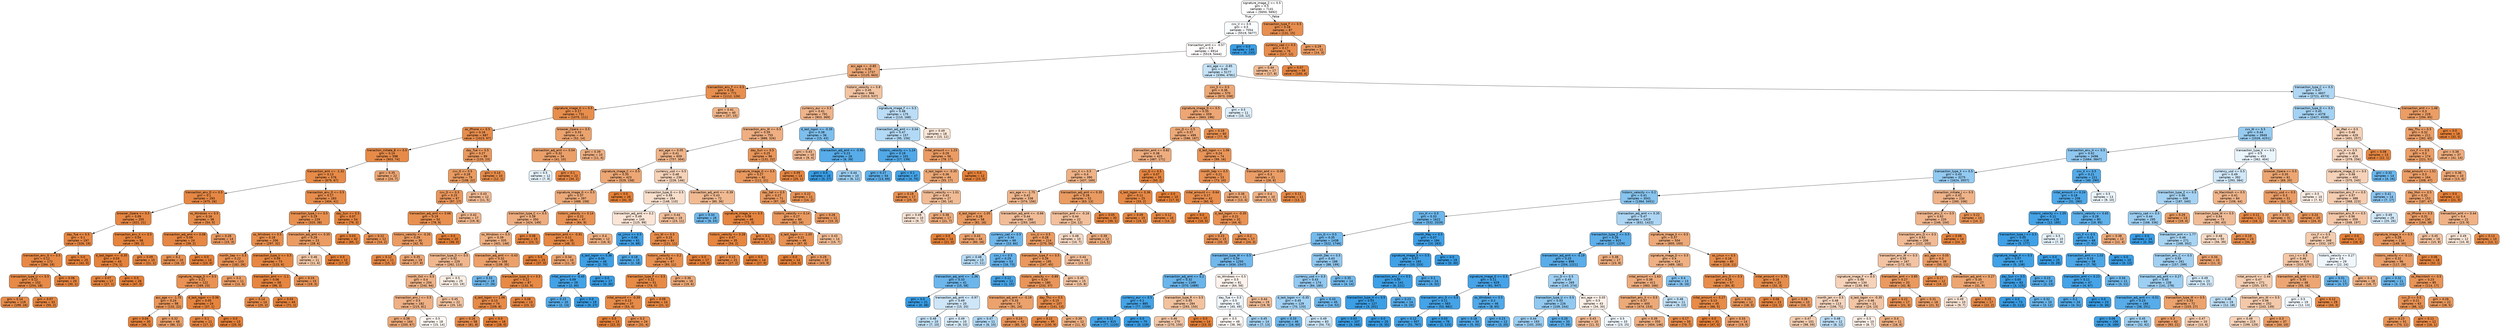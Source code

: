 digraph Tree {
node [shape=box, style="filled, rounded", color="black", fontname="helvetica"] ;
edge [fontname="helvetica"] ;
0 [label="signature_image_Z <= 0.5\ngini = 0.5\nsamples = 7141\nvalue = [5650, 5692]", fillcolor="#fefeff"] ;
1 [label="cvv_V <= 0.5\ngini = 0.5\nsamples = 7054\nvalue = [5519, 5677]", fillcolor="#f9fcfe"] ;
0 -> 1 [labeldistance=2.5, labelangle=45, headlabel="True"] ;
2 [label="transaction_amt <= -0.57\ngini = 0.5\nsamples = 6914\nvalue = [5519, 5444]", fillcolor="#fffdfc"] ;
1 -> 2 ;
3 [label="acc_age <= -0.85\ngini = 0.36\nsamples = 1737\nvalue = [2125, 663]", fillcolor="#eda877"] ;
2 -> 3 ;
4 [label="transaction_env_F <= 0.5\ngini = 0.18\nsamples = 771\nvalue = [1112, 126]", fillcolor="#e88f4f"] ;
3 -> 4 ;
5 [label="signature_image_H <= 0.5\ngini = 0.17\nsamples = 731\nvalue = [1075, 111]", fillcolor="#e88e4d"] ;
4 -> 5 ;
6 [label="os_iPhone <= 0.5\ngini = 0.16\nsamples = 687\nvalue = [1023, 97]", fillcolor="#e78d4c"] ;
5 -> 6 ;
7 [label="tranaction_initiate_B <= 0.5\ngini = 0.14\nsamples = 598\nvalue = [903, 74]", fillcolor="#e78b49"] ;
6 -> 7 ;
8 [label="transaction_amt <= -1.32\ngini = 0.13\nsamples = 576\nvalue = [879, 67]", fillcolor="#e78b48"] ;
7 -> 8 ;
9 [label="transaction_env_D <= 0.5\ngini = 0.1\nsamples = 293\nvalue = [475, 26]", fillcolor="#e68844"] ;
8 -> 9 ;
10 [label="browser_Opera <= 0.5\ngini = 0.09\nsamples = 255\nvalue = [421, 21]", fillcolor="#e68743"] ;
9 -> 10 ;
11 [label="day_Tue <= 0.5\ngini = 0.1\nsamples = 197\nvalue = [326, 19]", fillcolor="#e78845"] ;
10 -> 11 ;
12 [label="transaction_env_G <= 0.5\ngini = 0.12\nsamples = 172\nvalue = [284, 19]", fillcolor="#e78946"] ;
11 -> 12 ;
13 [label="transaction_type_U <= 0.5\ngini = 0.12\nsamples = 152\nvalue = [254, 18]", fillcolor="#e78a47"] ;
12 -> 13 ;
14 [label="gini = 0.14\nsamples = 119\nvalue = [199, 16]", fillcolor="#e78b49"] ;
13 -> 14 ;
15 [label="gini = 0.07\nsamples = 33\nvalue = [55, 2]", fillcolor="#e68640"] ;
13 -> 15 ;
16 [label="gini = 0.06\nsamples = 20\nvalue = [30, 1]", fillcolor="#e68540"] ;
12 -> 16 ;
17 [label="gini = 0.0\nsamples = 25\nvalue = [42, 0]", fillcolor="#e58139"] ;
11 -> 17 ;
18 [label="transaction_env_X <= 0.5\ngini = 0.04\nsamples = 58\nvalue = [95, 2]", fillcolor="#e6843d"] ;
10 -> 18 ;
19 [label="d_last_logon <= -0.35\ngini = 0.03\nsamples = 43\nvalue = [74, 1]", fillcolor="#e5833c"] ;
18 -> 19 ;
20 [label="gini = 0.07\nsamples = 17\nvalue = [27, 1]", fillcolor="#e68640"] ;
19 -> 20 ;
21 [label="gini = 0.0\nsamples = 26\nvalue = [47, 0]", fillcolor="#e58139"] ;
19 -> 21 ;
22 [label="gini = 0.09\nsamples = 15\nvalue = [21, 1]", fillcolor="#e68742"] ;
18 -> 22 ;
23 [label="os_Windows <= 0.5\ngini = 0.16\nsamples = 38\nvalue = [54, 5]", fillcolor="#e78d4b"] ;
9 -> 23 ;
24 [label="transaction_adj_amt <= 0.08\ngini = 0.09\nsamples = 24\nvalue = [39, 2]", fillcolor="#e68743"] ;
23 -> 24 ;
25 [label="gini = 0.2\nsamples = 10\nvalue = [16, 2]", fillcolor="#e89152"] ;
24 -> 25 ;
26 [label="gini = 0.0\nsamples = 14\nvalue = [23, 0]", fillcolor="#e58139"] ;
24 -> 26 ;
27 [label="gini = 0.28\nsamples = 14\nvalue = [15, 3]", fillcolor="#ea9a61"] ;
23 -> 27 ;
28 [label="transaction_env_D <= 0.5\ngini = 0.17\nsamples = 283\nvalue = [404, 41]", fillcolor="#e88e4d"] ;
8 -> 28 ;
29 [label="transaction_type_I <= 0.5\ngini = 0.19\nsamples = 229\nvalue = [325, 38]", fillcolor="#e89050"] ;
28 -> 29 ;
30 [label="os_Windows <= 0.5\ngini = 0.18\nsamples = 206\nvalue = [297, 32]", fillcolor="#e88f4e"] ;
29 -> 30 ;
31 [label="month_Sep <= 0.5\ngini = 0.22\nsamples = 133\nvalue = [182, 26]", fillcolor="#e99355"] ;
30 -> 31 ;
32 [label="signature_image_D <= 0.5\ngini = 0.21\nsamples = 122\nvalue = [169, 23]", fillcolor="#e99254"] ;
31 -> 32 ;
33 [label="acc_age <= -1.75\ngini = 0.24\nsamples = 98\nvalue = [132, 22]", fillcolor="#e9965a"] ;
32 -> 33 ;
34 [label="gini = 0.04\nsamples = 30\nvalue = [46, 1]", fillcolor="#e6843d"] ;
33 -> 34 ;
35 [label="gini = 0.32\nsamples = 68\nvalue = [86, 21]", fillcolor="#eba069"] ;
33 -> 35 ;
36 [label="d_last_logon <= 0.36\ngini = 0.05\nsamples = 24\nvalue = [37, 1]", fillcolor="#e6843e"] ;
32 -> 36 ;
37 [label="gini = 0.1\nsamples = 11\nvalue = [17, 1]", fillcolor="#e78845"] ;
36 -> 37 ;
38 [label="gini = 0.0\nsamples = 13\nvalue = [20, 0]", fillcolor="#e58139"] ;
36 -> 38 ;
39 [label="gini = 0.3\nsamples = 11\nvalue = [13, 3]", fillcolor="#eb9e67"] ;
31 -> 39 ;
40 [label="transaction_type_U <= 0.5\ngini = 0.09\nsamples = 73\nvalue = [115, 6]", fillcolor="#e68843"] ;
30 -> 40 ;
41 [label="transaction_amt <= -1.1\ngini = 0.06\nsamples = 58\nvalue = [96, 3]", fillcolor="#e6853f"] ;
40 -> 41 ;
42 [label="gini = 0.14\nsamples = 14\nvalue = [25, 2]", fillcolor="#e78b49"] ;
41 -> 42 ;
43 [label="gini = 0.03\nsamples = 44\nvalue = [71, 1]", fillcolor="#e5833c"] ;
41 -> 43 ;
44 [label="gini = 0.24\nsamples = 15\nvalue = [19, 3]", fillcolor="#e99558"] ;
40 -> 44 ;
45 [label="transaction_adj_amt <= 0.35\ngini = 0.29\nsamples = 23\nvalue = [28, 6]", fillcolor="#eb9c63"] ;
29 -> 45 ;
46 [label="gini = 0.46\nsamples = 11\nvalue = [11, 6]", fillcolor="#f3c6a5"] ;
45 -> 46 ;
47 [label="gini = 0.0\nsamples = 12\nvalue = [17, 0]", fillcolor="#e58139"] ;
45 -> 47 ;
48 [label="day_Sun <= 0.5\ngini = 0.07\nsamples = 54\nvalue = [79, 3]", fillcolor="#e68641"] ;
28 -> 48 ;
49 [label="gini = 0.03\nsamples = 42\nvalue = [65, 1]", fillcolor="#e5833c"] ;
48 -> 49 ;
50 [label="gini = 0.22\nsamples = 12\nvalue = [14, 2]", fillcolor="#e99355"] ;
48 -> 50 ;
51 [label="gini = 0.35\nsamples = 22\nvalue = [24, 7]", fillcolor="#eda673"] ;
7 -> 51 ;
52 [label="day_Tue <= 0.5\ngini = 0.27\nsamples = 89\nvalue = [120, 23]", fillcolor="#ea995f"] ;
6 -> 52 ;
53 [label="cvv_G <= 0.5\ngini = 0.28\nsamples = 79\nvalue = [108, 22]", fillcolor="#ea9b61"] ;
52 -> 53 ;
54 [label="cvv_D <= 0.5\ngini = 0.25\nsamples = 67\nvalue = [97, 17]", fillcolor="#ea975c"] ;
53 -> 54 ;
55 [label="transaction_adj_amt <= 0.66\ngini = 0.19\nsamples = 50\nvalue = [78, 9]", fillcolor="#e89050"] ;
54 -> 55 ;
56 [label="historic_velocity <= -0.35\ngini = 0.29\nsamples = 30\nvalue = [42, 9]", fillcolor="#eb9c63"] ;
55 -> 56 ;
57 [label="gini = 0.12\nsamples = 11\nvalue = [15, 1]", fillcolor="#e78946"] ;
56 -> 57 ;
58 [label="gini = 0.35\nsamples = 19\nvalue = [27, 8]", fillcolor="#eda674"] ;
56 -> 58 ;
59 [label="gini = 0.0\nsamples = 20\nvalue = [36, 0]", fillcolor="#e58139"] ;
55 -> 59 ;
60 [label="gini = 0.42\nsamples = 17\nvalue = [19, 8]", fillcolor="#f0b68c"] ;
54 -> 60 ;
61 [label="gini = 0.43\nsamples = 12\nvalue = [11, 5]", fillcolor="#f1ba93"] ;
53 -> 61 ;
62 [label="gini = 0.14\nsamples = 10\nvalue = [12, 1]", fillcolor="#e78c49"] ;
52 -> 62 ;
63 [label="browser_Opera <= 0.5\ngini = 0.33\nsamples = 44\nvalue = [52, 14]", fillcolor="#eca36e"] ;
5 -> 63 ;
64 [label="transaction_adj_amt <= 0.04\ngini = 0.32\nsamples = 34\nvalue = [41, 10]", fillcolor="#eba069"] ;
63 -> 64 ;
65 [label="gini = 0.5\nsamples = 12\nvalue = [7, 8]", fillcolor="#e6f3fc"] ;
64 -> 65 ;
66 [label="gini = 0.1\nsamples = 22\nvalue = [34, 2]", fillcolor="#e78845"] ;
64 -> 66 ;
67 [label="gini = 0.39\nsamples = 10\nvalue = [11, 4]", fillcolor="#eeaf81"] ;
63 -> 67 ;
68 [label="gini = 0.41\nsamples = 40\nvalue = [37, 15]", fillcolor="#f0b489"] ;
4 -> 68 ;
69 [label="historic_velocity <= 0.8\ngini = 0.45\nsamples = 966\nvalue = [1013, 537]", fillcolor="#f3c4a2"] ;
3 -> 69 ;
70 [label="currency_eur <= 0.5\ngini = 0.41\nsamples = 791\nvalue = [903, 369]", fillcolor="#f0b48a"] ;
69 -> 70 ;
71 [label="transaction_env_W <= 0.5\ngini = 0.39\nsamples = 755\nvalue = [888, 326]", fillcolor="#efaf82"] ;
70 -> 71 ;
72 [label="acc_age <= 0.05\ngini = 0.41\nsamples = 659\nvalue = [757, 304]", fillcolor="#efb489"] ;
71 -> 72 ;
73 [label="signature_image_C <= 0.5\ngini = 0.35\nsamples = 423\nvalue = [529, 158]", fillcolor="#eda774"] ;
72 -> 73 ;
74 [label="signature_image_G <= 0.5\ngini = 0.37\nsamples = 397\nvalue = [488, 158]", fillcolor="#edaa79"] ;
73 -> 74 ;
75 [label="transaction_type_C <= 0.5\ngini = 0.38\nsamples = 350\nvalue = [424, 149]", fillcolor="#eead7f"] ;
74 -> 75 ;
76 [label="os_Windows <= 0.5\ngini = 0.39\nsamples = 335\nvalue = [401, 148]", fillcolor="#efb082"] ;
75 -> 76 ;
77 [label="transaction_type_D <= 0.5\ngini = 0.42\nsamples = 229\nvalue = [262, 113]", fillcolor="#f0b78e"] ;
76 -> 77 ;
78 [label="month_Oct <= 0.5\ngini = 0.4\nsamples = 204\nvalue = [240, 94]", fillcolor="#efb287"] ;
77 -> 78 ;
79 [label="transaction_env_I <= 0.5\ngini = 0.4\nsamples = 182\nvalue = [215, 81]", fillcolor="#efb084"] ;
78 -> 79 ;
80 [label="gini = 0.38\nsamples = 164\nvalue = [200, 67]", fillcolor="#eeab7b"] ;
79 -> 80 ;
81 [label="gini = 0.5\nsamples = 18\nvalue = [15, 14]", fillcolor="#fdf7f2"] ;
79 -> 81 ;
82 [label="gini = 0.45\nsamples = 22\nvalue = [25, 13]", fillcolor="#f3c3a0"] ;
78 -> 82 ;
83 [label="gini = 0.5\nsamples = 25\nvalue = [22, 19]", fillcolor="#fbeee4"] ;
77 -> 83 ;
84 [label="transaction_adj_amt <= -0.43\ngini = 0.32\nsamples = 106\nvalue = [139, 35]", fillcolor="#eca16b"] ;
76 -> 84 ;
85 [label="gini = 0.33\nsamples = 19\nvalue = [7, 26]", fillcolor="#6eb7ec"] ;
84 -> 85 ;
86 [label="transaction_type_G <= 0.5\ngini = 0.12\nsamples = 87\nvalue = [132, 9]", fillcolor="#e78a46"] ;
84 -> 86 ;
87 [label="d_last_logon <= 1.06\ngini = 0.13\nsamples = 74\nvalue = [109, 8]", fillcolor="#e78a48"] ;
86 -> 87 ;
88 [label="gini = 0.16\nsamples = 58\nvalue = [81, 8]", fillcolor="#e88d4d"] ;
87 -> 88 ;
89 [label="gini = 0.0\nsamples = 16\nvalue = [28, 0]", fillcolor="#e58139"] ;
87 -> 89 ;
90 [label="gini = 0.08\nsamples = 13\nvalue = [23, 1]", fillcolor="#e68642"] ;
86 -> 90 ;
91 [label="gini = 0.08\nsamples = 15\nvalue = [23, 1]", fillcolor="#e68642"] ;
75 -> 91 ;
92 [label="historic_velocity <= 0.14\ngini = 0.22\nsamples = 47\nvalue = [64, 9]", fillcolor="#e99355"] ;
74 -> 92 ;
93 [label="transaction_amt <= -0.91\ngini = 0.11\nsamples = 35\nvalue = [48, 3]", fillcolor="#e78945"] ;
92 -> 93 ;
94 [label="gini = 0.0\nsamples = 25\nvalue = [37, 0]", fillcolor="#e58139"] ;
93 -> 94 ;
95 [label="gini = 0.34\nsamples = 10\nvalue = [11, 3]", fillcolor="#eca36f"] ;
93 -> 95 ;
96 [label="gini = 0.4\nsamples = 12\nvalue = [16, 6]", fillcolor="#efb083"] ;
92 -> 96 ;
97 [label="gini = 0.0\nsamples = 26\nvalue = [41, 0]", fillcolor="#e58139"] ;
73 -> 97 ;
98 [label="currency_usd <= 0.5\ngini = 0.48\nsamples = 236\nvalue = [228, 146]", fillcolor="#f6d2b8"] ;
72 -> 98 ;
99 [label="transaction_type_G <= 0.5\ngini = 0.49\nsamples = 164\nvalue = [148, 110]", fillcolor="#f8dfcc"] ;
98 -> 99 ;
100 [label="transaction_adj_amt <= 0.2\ngini = 0.49\nsamples = 145\nvalue = [125, 99]", fillcolor="#fae5d6"] ;
99 -> 100 ;
101 [label="os_Linux <= 0.5\ngini = 0.08\nsamples = 61\nvalue = [4, 88]", fillcolor="#42a1e6"] ;
100 -> 101 ;
102 [label="d_last_logon <= 0.36\ngini = 0.05\nsamples = 46\nvalue = [2, 70]", fillcolor="#3fa0e6"] ;
101 -> 102 ;
103 [label="inital_amount <= -0.45\ngini = 0.09\nsamples = 29\nvalue = [2, 40]", fillcolor="#43a2e6"] ;
102 -> 103 ;
104 [label="gini = 0.23\nsamples = 10\nvalue = [2, 13]", fillcolor="#57ace9"] ;
103 -> 104 ;
105 [label="gini = 0.0\nsamples = 19\nvalue = [0, 27]", fillcolor="#399de5"] ;
103 -> 105 ;
106 [label="gini = 0.0\nsamples = 17\nvalue = [0, 30]", fillcolor="#399de5"] ;
102 -> 106 ;
107 [label="gini = 0.18\nsamples = 15\nvalue = [2, 18]", fillcolor="#4fa8e8"] ;
101 -> 107 ;
108 [label="cvv_W <= 0.5\ngini = 0.15\nsamples = 84\nvalue = [121, 11]", fillcolor="#e78c4b"] ;
100 -> 108 ;
109 [label="historic_velocity <= 0.2\ngini = 0.19\nsamples = 67\nvalue = [93, 11]", fillcolor="#e89050"] ;
108 -> 109 ;
110 [label="transaction_type_F <= 0.5\ngini = 0.12\nsamples = 51\nvalue = [74, 5]", fillcolor="#e78a46"] ;
109 -> 110 ;
111 [label="inital_amount <= -0.39\ngini = 0.13\nsamples = 37\nvalue = [53, 4]", fillcolor="#e78b48"] ;
110 -> 111 ;
112 [label="gini = 0.0\nsamples = 13\nvalue = [22, 0]", fillcolor="#e58139"] ;
111 -> 112 ;
113 [label="gini = 0.2\nsamples = 24\nvalue = [31, 4]", fillcolor="#e89153"] ;
111 -> 113 ;
114 [label="gini = 0.09\nsamples = 14\nvalue = [21, 1]", fillcolor="#e68742"] ;
110 -> 114 ;
115 [label="gini = 0.36\nsamples = 16\nvalue = [19, 6]", fillcolor="#eda978"] ;
109 -> 115 ;
116 [label="gini = 0.0\nsamples = 17\nvalue = [28, 0]", fillcolor="#e58139"] ;
108 -> 116 ;
117 [label="gini = 0.44\nsamples = 19\nvalue = [23, 11]", fillcolor="#f1bd98"] ;
99 -> 117 ;
118 [label="transaction_adj_amt <= -0.39\ngini = 0.43\nsamples = 72\nvalue = [80, 36]", fillcolor="#f1ba92"] ;
98 -> 118 ;
119 [label="gini = 0.34\nsamples = 26\nvalue = [9, 33]", fillcolor="#6fb8ec"] ;
118 -> 119 ;
120 [label="signature_image_U <= 0.5\ngini = 0.08\nsamples = 46\nvalue = [71, 3]", fillcolor="#e68641"] ;
118 -> 120 ;
121 [label="historic_velocity <= 0.28\ngini = 0.07\nsamples = 35\nvalue = [54, 2]", fillcolor="#e68640"] ;
120 -> 121 ;
122 [label="gini = 0.13\nsamples = 21\nvalue = [27, 2]", fillcolor="#e78a48"] ;
121 -> 122 ;
123 [label="gini = 0.0\nsamples = 14\nvalue = [27, 0]", fillcolor="#e58139"] ;
121 -> 123 ;
124 [label="gini = 0.1\nsamples = 11\nvalue = [17, 1]", fillcolor="#e78845"] ;
120 -> 124 ;
125 [label="day_Sun <= 0.5\ngini = 0.25\nsamples = 96\nvalue = [131, 22]", fillcolor="#e9965a"] ;
71 -> 125 ;
126 [label="signature_image_G <= 0.5\ngini = 0.27\nsamples = 82\nvalue = [111, 21]", fillcolor="#ea995e"] ;
125 -> 126 ;
127 [label="day_Sat <= 0.5\ngini = 0.27\nsamples = 71\nvalue = [97, 19]", fillcolor="#ea9a60"] ;
126 -> 127 ;
128 [label="historic_velocity <= 0.14\ngini = 0.27\nsamples = 60\nvalue = [82, 16]", fillcolor="#ea9a60"] ;
127 -> 128 ;
129 [label="d_last_logon <= -1.05\ngini = 0.21\nsamples = 46\nvalue = [67, 9]", fillcolor="#e89254"] ;
128 -> 129 ;
130 [label="gini = 0.0\nsamples = 14\nvalue = [24, 0]", fillcolor="#e58139"] ;
129 -> 130 ;
131 [label="gini = 0.29\nsamples = 32\nvalue = [43, 9]", fillcolor="#ea9b62"] ;
129 -> 131 ;
132 [label="gini = 0.43\nsamples = 14\nvalue = [15, 7]", fillcolor="#f1bc95"] ;
128 -> 132 ;
133 [label="gini = 0.28\nsamples = 11\nvalue = [15, 3]", fillcolor="#ea9a61"] ;
127 -> 133 ;
134 [label="gini = 0.22\nsamples = 11\nvalue = [14, 2]", fillcolor="#e99355"] ;
126 -> 134 ;
135 [label="gini = 0.09\nsamples = 14\nvalue = [20, 1]", fillcolor="#e68743"] ;
125 -> 135 ;
136 [label="d_last_logon <= -0.35\ngini = 0.38\nsamples = 36\nvalue = [15, 43]", fillcolor="#7ebfee"] ;
70 -> 136 ;
137 [label="gini = 0.43\nsamples = 10\nvalue = [9, 4]", fillcolor="#f1b991"] ;
136 -> 137 ;
138 [label="transaction_adj_amt <= -0.93\ngini = 0.23\nsamples = 26\nvalue = [6, 39]", fillcolor="#57ace9"] ;
136 -> 138 ;
139 [label="gini = 0.0\nsamples = 16\nvalue = [0, 27]", fillcolor="#399de5"] ;
138 -> 139 ;
140 [label="gini = 0.44\nsamples = 10\nvalue = [6, 12]", fillcolor="#9ccef2"] ;
138 -> 140 ;
141 [label="signature_image_F <= 0.5\ngini = 0.48\nsamples = 175\nvalue = [110, 168]", fillcolor="#bbddf6"] ;
69 -> 141 ;
142 [label="transaction_adj_amt <= 0.04\ngini = 0.47\nsamples = 157\nvalue = [95, 156]", fillcolor="#b2d9f5"] ;
141 -> 142 ;
143 [label="historic_velocity <= 1.24\ngini = 0.19\nsamples = 101\nvalue = [17, 139]", fillcolor="#51a9e8"] ;
142 -> 143 ;
144 [label="gini = 0.27\nsamples = 54\nvalue = [13, 69]", fillcolor="#5eafea"] ;
143 -> 144 ;
145 [label="gini = 0.1\nsamples = 47\nvalue = [4, 70]", fillcolor="#44a3e6"] ;
143 -> 145 ;
146 [label="inital_amount <= 1.23\ngini = 0.29\nsamples = 56\nvalue = [78, 17]", fillcolor="#eb9c64"] ;
142 -> 146 ;
147 [label="d_last_logon <= -0.35\ngini = 0.36\nsamples = 44\nvalue = [55, 17]", fillcolor="#eda876"] ;
146 -> 147 ;
148 [label="gini = 0.19\nsamples = 17\nvalue = [25, 3]", fillcolor="#e89051"] ;
147 -> 148 ;
149 [label="historic_velocity <= 1.01\ngini = 0.43\nsamples = 27\nvalue = [30, 14]", fillcolor="#f1bc95"] ;
147 -> 149 ;
150 [label="gini = 0.49\nsamples = 10\nvalue = [9, 7]", fillcolor="#f9e3d3"] ;
149 -> 150 ;
151 [label="gini = 0.38\nsamples = 17\nvalue = [21, 7]", fillcolor="#eeab7b"] ;
149 -> 151 ;
152 [label="gini = 0.0\nsamples = 12\nvalue = [23, 0]", fillcolor="#e58139"] ;
146 -> 152 ;
153 [label="gini = 0.49\nsamples = 18\nvalue = [15, 12]", fillcolor="#fae6d7"] ;
141 -> 153 ;
154 [label="acc_age <= -0.85\ngini = 0.49\nsamples = 5177\nvalue = [3394, 4781]", fillcolor="#c6e3f7"] ;
2 -> 154 ;
155 [label="cvv_S <= 0.5\ngini = 0.36\nsamples = 570\nvalue = [673, 208]", fillcolor="#eda876"] ;
154 -> 155 ;
156 [label="signature_image_D <= 0.5\ngini = 0.35\nsamples = 559\nvalue = [663, 196]", fillcolor="#eda674"] ;
155 -> 156 ;
157 [label="cvv_D <= 0.5\ngini = 0.37\nsamples = 499\nvalue = [586, 187]", fillcolor="#eda978"] ;
156 -> 157 ;
158 [label="transaction_amt <= 0.82\ngini = 0.38\nsamples = 425\nvalue = [487, 171]", fillcolor="#eead7f"] ;
157 -> 158 ;
159 [label="cvv_X <= 0.5\ngini = 0.4\nsamples = 390\nvalue = [437, 169]", fillcolor="#efb286"] ;
158 -> 159 ;
160 [label="acc_age <= -1.75\ngini = 0.42\nsamples = 338\nvalue = [374, 156]", fillcolor="#f0b68c"] ;
159 -> 160 ;
161 [label="d_last_logon <= -1.05\ngini = 0.28\nsamples = 58\nvalue = [81, 16]", fillcolor="#ea9a60"] ;
160 -> 161 ;
162 [label="gini = 0.0\nsamples = 14\nvalue = [21, 0]", fillcolor="#e58139"] ;
161 -> 162 ;
163 [label="gini = 0.33\nsamples = 44\nvalue = [60, 16]", fillcolor="#eca36e"] ;
161 -> 163 ;
164 [label="transaction_adj_amt <= -0.66\ngini = 0.44\nsamples = 280\nvalue = [293, 140]", fillcolor="#f1bd98"] ;
160 -> 164 ;
165 [label="currency_cad <= 0.5\ngini = 0.34\nsamples = 66\nvalue = [23, 84]", fillcolor="#6fb8ec"] ;
164 -> 165 ;
166 [label="gini = 0.48\nsamples = 13\nvalue = [7, 11]", fillcolor="#b7dbf6"] ;
165 -> 166 ;
167 [label="cvv_I <= 0.5\ngini = 0.29\nsamples = 53\nvalue = [16, 73]", fillcolor="#64b2eb"] ;
165 -> 167 ;
168 [label="transaction_adj_amt <= -1.36\ngini = 0.33\nsamples = 41\nvalue = [15, 58]", fillcolor="#6cb6ec"] ;
167 -> 168 ;
169 [label="gini = 0.0\nsamples = 21\nvalue = [0, 38]", fillcolor="#399de5"] ;
168 -> 169 ;
170 [label="transaction_adj_amt <= -0.97\ngini = 0.49\nsamples = 20\nvalue = [15, 20]", fillcolor="#cee6f8"] ;
168 -> 170 ;
171 [label="gini = 0.48\nsamples = 10\nvalue = [7, 10]", fillcolor="#c4e2f7"] ;
170 -> 171 ;
172 [label="gini = 0.49\nsamples = 10\nvalue = [8, 10]", fillcolor="#d7ebfa"] ;
170 -> 172 ;
173 [label="gini = 0.12\nsamples = 12\nvalue = [1, 15]", fillcolor="#46a4e7"] ;
167 -> 173 ;
174 [label="cvv_U <= 0.5\ngini = 0.28\nsamples = 214\nvalue = [270, 56]", fillcolor="#ea9b62"] ;
164 -> 174 ;
175 [label="transaction_type_F <= 0.5\ngini = 0.26\nsamples = 195\nvalue = [247, 45]", fillcolor="#ea985d"] ;
174 -> 175 ;
176 [label="historic_velocity <= -0.89\ngini = 0.24\nsamples = 180\nvalue = [232, 37]", fillcolor="#e99559"] ;
175 -> 176 ;
177 [label="transaction_adj_amt <= -0.19\ngini = 0.33\nsamples = 73\nvalue = [91, 24]", fillcolor="#eca26d"] ;
176 -> 177 ;
178 [label="gini = 0.47\nsamples = 11\nvalue = [6, 10]", fillcolor="#b0d8f5"] ;
177 -> 178 ;
179 [label="gini = 0.24\nsamples = 62\nvalue = [85, 14]", fillcolor="#e9965a"] ;
177 -> 179 ;
180 [label="day_Thu <= 0.5\ngini = 0.15\nsamples = 107\nvalue = [141, 13]", fillcolor="#e78d4b"] ;
176 -> 180 ;
181 [label="gini = 0.12\nsamples = 95\nvalue = [130, 9]", fillcolor="#e78a47"] ;
180 -> 181 ;
182 [label="gini = 0.39\nsamples = 12\nvalue = [11, 4]", fillcolor="#eeaf81"] ;
180 -> 182 ;
183 [label="gini = 0.45\nsamples = 15\nvalue = [15, 8]", fillcolor="#f3c4a3"] ;
175 -> 183 ;
184 [label="gini = 0.44\nsamples = 19\nvalue = [23, 11]", fillcolor="#f1bd98"] ;
174 -> 184 ;
185 [label="transaction_adj_amt <= 0.35\ngini = 0.28\nsamples = 52\nvalue = [63, 13]", fillcolor="#ea9b62"] ;
159 -> 185 ;
186 [label="transaction_amt <= -0.16\ngini = 0.44\nsamples = 22\nvalue = [24, 12]", fillcolor="#f2c09c"] ;
185 -> 186 ;
187 [label="gini = 0.48\nsamples = 10\nvalue = [10, 7]", fillcolor="#f7d9c4"] ;
186 -> 187 ;
188 [label="gini = 0.39\nsamples = 12\nvalue = [14, 5]", fillcolor="#eeae80"] ;
186 -> 188 ;
189 [label="gini = 0.05\nsamples = 30\nvalue = [39, 1]", fillcolor="#e6843e"] ;
185 -> 189 ;
190 [label="cvv_G <= 0.5\ngini = 0.07\nsamples = 35\nvalue = [50, 2]", fillcolor="#e68641"] ;
158 -> 190 ;
191 [label="d_last_logon <= 0.36\ngini = 0.11\nsamples = 25\nvalue = [33, 2]", fillcolor="#e78945"] ;
190 -> 191 ;
192 [label="gini = 0.09\nsamples = 15\nvalue = [19, 1]", fillcolor="#e68843"] ;
191 -> 192 ;
193 [label="gini = 0.12\nsamples = 10\nvalue = [14, 1]", fillcolor="#e78a47"] ;
191 -> 193 ;
194 [label="gini = 0.0\nsamples = 10\nvalue = [17, 0]", fillcolor="#e58139"] ;
190 -> 194 ;
195 [label="d_last_logon <= 1.06\ngini = 0.24\nsamples = 74\nvalue = [99, 16]", fillcolor="#e99559"] ;
157 -> 195 ;
196 [label="month_Sep <= 0.5\ngini = 0.21\nsamples = 53\nvalue = [73, 10]", fillcolor="#e99254"] ;
195 -> 196 ;
197 [label="inital_amount <= -0.64\ngini = 0.17\nsamples = 42\nvalue = [60, 6]", fillcolor="#e88e4d"] ;
196 -> 197 ;
198 [label="gini = 0.0\nsamples = 10\nvalue = [16, 0]", fillcolor="#e58139"] ;
197 -> 198 ;
199 [label="d_last_logon <= -0.35\ngini = 0.21\nsamples = 32\nvalue = [44, 6]", fillcolor="#e99254"] ;
197 -> 199 ;
200 [label="gini = 0.23\nsamples = 15\nvalue = [20, 3]", fillcolor="#e99457"] ;
199 -> 200 ;
201 [label="gini = 0.2\nsamples = 17\nvalue = [24, 3]", fillcolor="#e89152"] ;
199 -> 201 ;
202 [label="gini = 0.36\nsamples = 11\nvalue = [13, 4]", fillcolor="#eda876"] ;
196 -> 202 ;
203 [label="transaction_amt <= -0.09\ngini = 0.3\nsamples = 21\nvalue = [26, 6]", fillcolor="#eb9e67"] ;
195 -> 203 ;
204 [label="gini = 0.4\nsamples = 10\nvalue = [13, 5]", fillcolor="#efb185"] ;
203 -> 204 ;
205 [label="gini = 0.13\nsamples = 11\nvalue = [13, 1]", fillcolor="#e78b48"] ;
203 -> 205 ;
206 [label="gini = 0.19\nsamples = 60\nvalue = [77, 9]", fillcolor="#e89050"] ;
156 -> 206 ;
207 [label="gini = 0.5\nsamples = 11\nvalue = [10, 12]", fillcolor="#deeffb"] ;
155 -> 207 ;
208 [label="transaction_type_C <= 0.5\ngini = 0.47\nsamples = 4607\nvalue = [2721, 4573]", fillcolor="#afd7f4"] ;
154 -> 208 ;
209 [label="transaction_type_D <= 0.5\ngini = 0.45\nsamples = 4378\nvalue = [2427, 4508]", fillcolor="#a4d2f3"] ;
208 -> 209 ;
210 [label="cvv_W <= 0.5\ngini = 0.44\nsamples = 3949\nvalue = [2026, 4251]", fillcolor="#97ccf1"] ;
209 -> 210 ;
211 [label="transaction_env_H <= 0.5\ngini = 0.42\nsamples = 3496\nvalue = [1664, 3847]", fillcolor="#8fc7f0"] ;
210 -> 211 ;
212 [label="transaction_type_X <= 0.5\ngini = 0.43\nsamples = 3275\nvalue = [1624, 3557]", fillcolor="#93caf1"] ;
211 -> 212 ;
213 [label="historic_velocity <= 0.2\ngini = 0.41\nsamples = 3041\nvalue = [1364, 3451]", fillcolor="#87c4ef"] ;
212 -> 213 ;
214 [label="cvv_H <= 0.5\ngini = 0.33\nsamples = 1622\nvalue = [532, 2029]", fillcolor="#6db7ec"] ;
213 -> 214 ;
215 [label="cvv_G <= 0.5\ngini = 0.35\nsamples = 1438\nvalue = [522, 1746]", fillcolor="#74baed"] ;
214 -> 215 ;
216 [label="transaction_type_W <= 0.5\ngini = 0.34\nsamples = 1250\nvalue = [434, 1547]", fillcolor="#71b8ec"] ;
215 -> 216 ;
217 [label="transaction_adj_amt <= 0.2\ngini = 0.32\nsamples = 1169\nvalue = [370, 1489]", fillcolor="#6ab5eb"] ;
216 -> 217 ;
218 [label="currency_eur <= 0.5\ngini = 0.1\nsamples = 885\nvalue = [77, 1339]", fillcolor="#44a3e6"] ;
217 -> 218 ;
219 [label="gini = 0.11\nsamples = 815\nvalue = [77, 1220]", fillcolor="#45a3e7"] ;
218 -> 219 ;
220 [label="gini = 0.0\nsamples = 70\nvalue = [0, 119]", fillcolor="#399de5"] ;
218 -> 220 ;
221 [label="transaction_type_R <= 0.5\ngini = 0.45\nsamples = 284\nvalue = [293, 150]", fillcolor="#f2c29e"] ;
217 -> 221 ;
222 [label="gini = 0.46\nsamples = 270\nvalue = [270, 150]", fillcolor="#f3c7a7"] ;
221 -> 222 ;
223 [label="gini = 0.0\nsamples = 14\nvalue = [23, 0]", fillcolor="#e58139"] ;
221 -> 223 ;
224 [label="os_Windows <= 0.5\ngini = 0.5\nsamples = 81\nvalue = [64, 58]", fillcolor="#fdf3ec"] ;
216 -> 224 ;
225 [label="day_Tue <= 0.5\ngini = 0.5\nsamples = 62\nvalue = [45, 49]", fillcolor="#eff7fd"] ;
224 -> 225 ;
226 [label="gini = 0.5\nsamples = 48\nvalue = [38, 36]", fillcolor="#fef8f5"] ;
225 -> 226 ;
227 [label="gini = 0.45\nsamples = 14\nvalue = [7, 13]", fillcolor="#a4d2f3"] ;
225 -> 227 ;
228 [label="gini = 0.44\nsamples = 19\nvalue = [19, 9]", fillcolor="#f1bd97"] ;
224 -> 228 ;
229 [label="month_Dec <= 0.5\ngini = 0.43\nsamples = 188\nvalue = [88, 199]", fillcolor="#91c8f0"] ;
215 -> 229 ;
230 [label="currency_usd <= 0.5\ngini = 0.43\nsamples = 174\nvalue = [84, 185]", fillcolor="#93c9f1"] ;
229 -> 230 ;
231 [label="d_last_logon <= -0.35\ngini = 0.45\nsamples = 129\nvalue = [70, 133]", fillcolor="#a1d1f3"] ;
230 -> 231 ;
232 [label="gini = 0.33\nsamples = 46\nvalue = [16, 60]", fillcolor="#6eb7ec"] ;
231 -> 232 ;
233 [label="gini = 0.49\nsamples = 83\nvalue = [54, 73]", fillcolor="#cbe5f8"] ;
231 -> 233 ;
234 [label="gini = 0.33\nsamples = 45\nvalue = [14, 52]", fillcolor="#6eb7ec"] ;
230 -> 234 ;
235 [label="gini = 0.35\nsamples = 14\nvalue = [4, 14]", fillcolor="#72b9ec"] ;
229 -> 235 ;
236 [label="month_May <= 0.5\ngini = 0.07\nsamples = 184\nvalue = [10, 283]", fillcolor="#40a0e6"] ;
214 -> 236 ;
237 [label="signature_image_S <= 0.5\ngini = 0.07\nsamples = 165\nvalue = [10, 253]", fillcolor="#41a1e6"] ;
236 -> 237 ;
238 [label="transaction_env_I <= 0.5\ngini = 0.05\nsamples = 141\nvalue = [6, 221]", fillcolor="#3ea0e6"] ;
237 -> 238 ;
239 [label="transaction_type_H <= 0.5\ngini = 0.03\nsamples = 127\nvalue = [3, 201]", fillcolor="#3c9ee5"] ;
238 -> 239 ;
240 [label="gini = 0.03\nsamples = 107\nvalue = [3, 166]", fillcolor="#3d9fe5"] ;
239 -> 240 ;
241 [label="gini = 0.0\nsamples = 20\nvalue = [0, 35]", fillcolor="#399de5"] ;
239 -> 241 ;
242 [label="gini = 0.23\nsamples = 14\nvalue = [3, 20]", fillcolor="#57ace9"] ;
238 -> 242 ;
243 [label="gini = 0.2\nsamples = 24\nvalue = [4, 32]", fillcolor="#52a9e8"] ;
237 -> 243 ;
244 [label="gini = 0.0\nsamples = 19\nvalue = [0, 30]", fillcolor="#399de5"] ;
236 -> 244 ;
245 [label="transaction_adj_amt <= 0.35\ngini = 0.47\nsamples = 1419\nvalue = [832, 1422]", fillcolor="#add6f4"] ;
213 -> 245 ;
246 [label="transaction_type_Z <= 0.5\ngini = 0.26\nsamples = 915\nvalue = [227, 1229]", fillcolor="#5eafea"] ;
245 -> 246 ;
247 [label="transaction_adj_amt <= -0.19\ngini = 0.25\nsamples = 898\nvalue = [204, 1221]", fillcolor="#5aade9"] ;
246 -> 247 ;
248 [label="signature_image_G <= 0.5\ngini = 0.11\nsamples = 629\nvalue = [61, 947]", fillcolor="#46a3e7"] ;
247 -> 248 ;
249 [label="transaction_env_G <= 0.5\ngini = 0.11\nsamples = 583\nvalue = [53, 882]", fillcolor="#45a3e7"] ;
248 -> 249 ;
250 [label="gini = 0.12\nsamples = 507\nvalue = [51, 767]", fillcolor="#46a4e7"] ;
249 -> 250 ;
251 [label="gini = 0.03\nsamples = 76\nvalue = [2, 115]", fillcolor="#3c9fe5"] ;
249 -> 251 ;
252 [label="os_Windows <= 0.5\ngini = 0.2\nsamples = 46\nvalue = [8, 65]", fillcolor="#51a9e8"] ;
248 -> 252 ;
253 [label="gini = 0.18\nsamples = 34\nvalue = [5, 45]", fillcolor="#4fa8e8"] ;
252 -> 253 ;
254 [label="gini = 0.23\nsamples = 12\nvalue = [3, 20]", fillcolor="#57ace9"] ;
252 -> 254 ;
255 [label="cvv_D <= 0.5\ngini = 0.45\nsamples = 269\nvalue = [143, 274]", fillcolor="#a0d0f3"] ;
247 -> 255 ;
256 [label="transaction_type_U <= 0.5\ngini = 0.43\nsamples = 226\nvalue = [109, 244]", fillcolor="#91c9f1"] ;
255 -> 256 ;
257 [label="gini = 0.44\nsamples = 193\nvalue = [102, 205]", fillcolor="#9ccef2"] ;
256 -> 257 ;
258 [label="gini = 0.26\nsamples = 33\nvalue = [7, 39]", fillcolor="#5dafea"] ;
256 -> 258 ;
259 [label="acc_age <= 0.05\ngini = 0.5\nsamples = 43\nvalue = [34, 30]", fillcolor="#fcf0e8"] ;
255 -> 259 ;
260 [label="gini = 0.43\nsamples = 10\nvalue = [11, 5]", fillcolor="#f1ba93"] ;
259 -> 260 ;
261 [label="gini = 0.5\nsamples = 33\nvalue = [23, 25]", fillcolor="#eff7fd"] ;
259 -> 261 ;
262 [label="gini = 0.38\nsamples = 17\nvalue = [23, 8]", fillcolor="#eead7e"] ;
246 -> 262 ;
263 [label="signature_image_S <= 0.5\ngini = 0.37\nsamples = 504\nvalue = [605, 193]", fillcolor="#eda978"] ;
245 -> 263 ;
264 [label="signature_image_D <= 0.5\ngini = 0.4\nsamples = 424\nvalue = [489, 182]", fillcolor="#efb083"] ;
263 -> 264 ;
265 [label="inital_amount <= 1.63\ngini = 0.38\nsamples = 411\nvalue = [483, 166]", fillcolor="#eeac7d"] ;
264 -> 265 ;
266 [label="transaction_env_X <= 0.5\ngini = 0.37\nsamples = 400\nvalue = [474, 153]", fillcolor="#edaa79"] ;
265 -> 266 ;
267 [label="gini = 0.39\nsamples = 350\nvalue = [404, 146]", fillcolor="#eeaf81"] ;
266 -> 267 ;
268 [label="gini = 0.17\nsamples = 50\nvalue = [70, 7]", fillcolor="#e88e4d"] ;
266 -> 268 ;
269 [label="gini = 0.48\nsamples = 11\nvalue = [9, 13]", fillcolor="#c2e1f7"] ;
265 -> 269 ;
270 [label="gini = 0.4\nsamples = 13\nvalue = [6, 16]", fillcolor="#83c2ef"] ;
264 -> 270 ;
271 [label="os_Linux <= 0.5\ngini = 0.16\nsamples = 80\nvalue = [116, 11]", fillcolor="#e78d4c"] ;
263 -> 271 ;
272 [label="transaction_env_D <= 0.5\ngini = 0.16\nsamples = 57\nvalue = [84, 8]", fillcolor="#e78d4c"] ;
271 -> 272 ;
273 [label="inital_amount <= 0.27\ngini = 0.13\nsamples = 45\nvalue = [66, 5]", fillcolor="#e78b48"] ;
272 -> 273 ;
274 [label="gini = 0.0\nsamples = 31\nvalue = [47, 0]", fillcolor="#e58139"] ;
273 -> 274 ;
275 [label="gini = 0.33\nsamples = 14\nvalue = [19, 5]", fillcolor="#eca26d"] ;
273 -> 275 ;
276 [label="gini = 0.24\nsamples = 12\nvalue = [18, 3]", fillcolor="#e9965a"] ;
272 -> 276 ;
277 [label="inital_amount <= 0.75\ngini = 0.16\nsamples = 23\nvalue = [32, 3]", fillcolor="#e78d4c"] ;
271 -> 277 ;
278 [label="gini = 0.08\nsamples = 13\nvalue = [22, 1]", fillcolor="#e68742"] ;
277 -> 278 ;
279 [label="gini = 0.28\nsamples = 10\nvalue = [10, 2]", fillcolor="#ea9a61"] ;
277 -> 279 ;
280 [label="tranaction_initiate_J <= 0.5\ngini = 0.41\nsamples = 234\nvalue = [260, 106]", fillcolor="#f0b48a"] ;
212 -> 280 ;
281 [label="transaction_env_C <= 0.5\ngini = 0.42\nsamples = 220\nvalue = [246, 104]", fillcolor="#f0b68d"] ;
280 -> 281 ;
282 [label="transaction_env_D <= 0.5\ngini = 0.43\nsamples = 206\nvalue = [222, 103]", fillcolor="#f1bb95"] ;
281 -> 282 ;
283 [label="transaction_env_W <= 0.5\ngini = 0.45\nsamples = 167\nvalue = [172, 92]", fillcolor="#f3c4a3"] ;
282 -> 283 ;
284 [label="signature_image_F <= 0.5\ngini = 0.48\nsamples = 134\nvalue = [130, 84]", fillcolor="#f6d2b9"] ;
283 -> 284 ;
285 [label="month_Jan <= 0.5\ngini = 0.48\nsamples = 113\nvalue = [106, 71]", fillcolor="#f6d5be"] ;
284 -> 285 ;
286 [label="gini = 0.47\nsamples = 101\nvalue = [98, 59]", fillcolor="#f5cdb0"] ;
285 -> 286 ;
287 [label="gini = 0.48\nsamples = 12\nvalue = [8, 12]", fillcolor="#bddef6"] ;
285 -> 287 ;
288 [label="d_last_logon <= -0.35\ngini = 0.46\nsamples = 21\nvalue = [24, 13]", fillcolor="#f3c5a4"] ;
284 -> 288 ;
289 [label="gini = 0.5\nsamples = 10\nvalue = [8, 7]", fillcolor="#fcefe6"] ;
288 -> 289 ;
290 [label="gini = 0.4\nsamples = 11\nvalue = [16, 6]", fillcolor="#efb083"] ;
288 -> 290 ;
291 [label="transaction_amt <= 0.85\ngini = 0.27\nsamples = 33\nvalue = [42, 8]", fillcolor="#ea995f"] ;
283 -> 291 ;
292 [label="gini = 0.22\nsamples = 17\nvalue = [21, 3]", fillcolor="#e99355"] ;
291 -> 292 ;
293 [label="gini = 0.31\nsamples = 16\nvalue = [21, 5]", fillcolor="#eb9f68"] ;
291 -> 293 ;
294 [label="acc_age <= 0.05\ngini = 0.3\nsamples = 39\nvalue = [50, 11]", fillcolor="#eb9d65"] ;
282 -> 294 ;
295 [label="gini = 0.17\nsamples = 12\nvalue = [19, 2]", fillcolor="#e88e4e"] ;
294 -> 295 ;
296 [label="transaction_adj_amt <= 0.27\ngini = 0.35\nsamples = 27\nvalue = [31, 9]", fillcolor="#eda672"] ;
294 -> 296 ;
297 [label="gini = 0.49\nsamples = 10\nvalue = [9, 7]", fillcolor="#f9e3d3"] ;
296 -> 297 ;
298 [label="gini = 0.15\nsamples = 17\nvalue = [22, 2]", fillcolor="#e78c4b"] ;
296 -> 298 ;
299 [label="gini = 0.08\nsamples = 14\nvalue = [24, 1]", fillcolor="#e68641"] ;
281 -> 299 ;
300 [label="gini = 0.22\nsamples = 14\nvalue = [14, 2]", fillcolor="#e99355"] ;
280 -> 300 ;
301 [label="cvv_X <= 0.5\ngini = 0.21\nsamples = 221\nvalue = [40, 290]", fillcolor="#54abe9"] ;
211 -> 301 ;
302 [label="inital_amount <= 0.24\ngini = 0.18\nsamples = 208\nvalue = [31, 280]", fillcolor="#4fa8e8"] ;
301 -> 302 ;
303 [label="historic_velocity <= 1.05\ngini = 0.11\nsamples = 128\nvalue = [12, 185]", fillcolor="#46a3e7"] ;
302 -> 303 ;
304 [label="transaction_type_I <= 0.5\ngini = 0.05\nsamples = 118\nvalue = [5, 177]", fillcolor="#3fa0e6"] ;
303 -> 304 ;
305 [label="signature_image_H <= 0.5\ngini = 0.07\nsamples = 93\nvalue = [5, 138]", fillcolor="#40a1e6"] ;
304 -> 305 ;
306 [label="day_Sun <= 0.5\ngini = 0.05\nsamples = 83\nvalue = [3, 125]", fillcolor="#3e9fe6"] ;
305 -> 306 ;
307 [label="gini = 0.0\nsamples = 73\nvalue = [0, 113]", fillcolor="#399de5"] ;
306 -> 307 ;
308 [label="gini = 0.32\nsamples = 10\nvalue = [3, 12]", fillcolor="#6ab6ec"] ;
306 -> 308 ;
309 [label="gini = 0.23\nsamples = 10\nvalue = [2, 13]", fillcolor="#57ace9"] ;
305 -> 309 ;
310 [label="gini = 0.0\nsamples = 25\nvalue = [0, 39]", fillcolor="#399de5"] ;
304 -> 310 ;
311 [label="gini = 0.5\nsamples = 10\nvalue = [7, 8]", fillcolor="#e6f3fc"] ;
303 -> 311 ;
312 [label="historic_velocity <= 0.65\ngini = 0.28\nsamples = 80\nvalue = [19, 95]", fillcolor="#61b1ea"] ;
302 -> 312 ;
313 [label="cvv_F <= 0.5\ngini = 0.13\nsamples = 68\nvalue = [7, 91]", fillcolor="#48a5e7"] ;
312 -> 313 ;
314 [label="transaction_amt <= 1.03\ngini = 0.15\nsamples = 58\nvalue = [7, 78]", fillcolor="#4ba6e7"] ;
313 -> 314 ;
315 [label="transaction_amt <= 0.23\ngini = 0.11\nsamples = 47\nvalue = [4, 67]", fillcolor="#45a3e7"] ;
314 -> 315 ;
316 [label="gini = 0.2\nsamples = 24\nvalue = [4, 31]", fillcolor="#53aae8"] ;
315 -> 316 ;
317 [label="gini = 0.0\nsamples = 23\nvalue = [0, 36]", fillcolor="#399de5"] ;
315 -> 317 ;
318 [label="gini = 0.34\nsamples = 11\nvalue = [3, 11]", fillcolor="#6fb8ec"] ;
314 -> 318 ;
319 [label="gini = 0.0\nsamples = 10\nvalue = [0, 13]", fillcolor="#399de5"] ;
313 -> 319 ;
320 [label="gini = 0.38\nsamples = 12\nvalue = [12, 4]", fillcolor="#eeab7b"] ;
312 -> 320 ;
321 [label="gini = 0.5\nsamples = 13\nvalue = [9, 10]", fillcolor="#ebf5fc"] ;
301 -> 321 ;
322 [label="transaction_type_X <= 0.5\ngini = 0.5\nsamples = 453\nvalue = [362, 404]", fillcolor="#eaf5fc"] ;
210 -> 322 ;
323 [label="currency_usd <= 0.5\ngini = 0.49\nsamples = 392\nvalue = [293, 384]", fillcolor="#d0e8f9"] ;
322 -> 323 ;
324 [label="transaction_type_Z <= 0.5\ngini = 0.46\nsamples = 308\nvalue = [187, 340]", fillcolor="#a6d3f3"] ;
323 -> 324 ;
325 [label="currency_cad <= 0.5\ngini = 0.44\nsamples = 295\nvalue = [168, 336]", fillcolor="#9ccef2"] ;
324 -> 325 ;
326 [label="gini = 0.0\nsamples = 24\nvalue = [0, 34]", fillcolor="#399de5"] ;
325 -> 326 ;
327 [label="transaction_amt <= 1.77\ngini = 0.46\nsamples = 271\nvalue = [168, 302]", fillcolor="#a7d4f3"] ;
325 -> 327 ;
328 [label="transaction_env_C <= 0.5\ngini = 0.45\nsamples = 261\nvalue = [157, 299]", fillcolor="#a1d0f3"] ;
327 -> 328 ;
329 [label="transaction_adj_amt <= 0.27\ngini = 0.45\nsamples = 238\nvalue = [141, 278]", fillcolor="#9dcff2"] ;
328 -> 329 ;
330 [label="transaction_adj_amt <= -0.51\ngini = 0.23\nsamples = 166\nvalue = [38, 251]", fillcolor="#57ace9"] ;
329 -> 330 ;
331 [label="gini = 0.06\nsamples = 106\nvalue = [6, 189]", fillcolor="#3fa0e6"] ;
330 -> 331 ;
332 [label="gini = 0.45\nsamples = 60\nvalue = [32, 62]", fillcolor="#9fd0f2"] ;
330 -> 332 ;
333 [label="transaction_type_W <= 0.5\ngini = 0.33\nsamples = 72\nvalue = [103, 27]", fillcolor="#eca26d"] ;
329 -> 333 ;
334 [label="gini = 0.3\nsamples = 62\nvalue = [93, 21]", fillcolor="#eb9d66"] ;
333 -> 334 ;
335 [label="gini = 0.47\nsamples = 10\nvalue = [10, 6]", fillcolor="#f5cdb0"] ;
333 -> 335 ;
336 [label="gini = 0.49\nsamples = 23\nvalue = [16, 21]", fillcolor="#d0e8f9"] ;
328 -> 336 ;
337 [label="gini = 0.34\nsamples = 10\nvalue = [11, 3]", fillcolor="#eca36f"] ;
327 -> 337 ;
338 [label="gini = 0.29\nsamples = 13\nvalue = [19, 4]", fillcolor="#ea9c63"] ;
324 -> 338 ;
339 [label="os_Macintosh <= 0.5\ngini = 0.41\nsamples = 84\nvalue = [106, 44]", fillcolor="#f0b58b"] ;
323 -> 339 ;
340 [label="transaction_type_W <= 0.5\ngini = 0.44\nsamples = 73\nvalue = [90, 43]", fillcolor="#f1bd98"] ;
339 -> 340 ;
341 [label="gini = 0.48\nsamples = 50\nvalue = [56, 39]", fillcolor="#f7d9c3"] ;
340 -> 341 ;
342 [label="gini = 0.19\nsamples = 23\nvalue = [34, 4]", fillcolor="#e89050"] ;
340 -> 342 ;
343 [label="gini = 0.11\nsamples = 11\nvalue = [16, 1]", fillcolor="#e78945"] ;
339 -> 343 ;
344 [label="browser_Opera <= 0.5\ngini = 0.35\nsamples = 61\nvalue = [69, 20]", fillcolor="#eda672"] ;
322 -> 344 ;
345 [label="currency_usd <= 0.5\ngini = 0.3\nsamples = 51\nvalue = [62, 14]", fillcolor="#eb9d66"] ;
344 -> 345 ;
346 [label="gini = 0.33\nsamples = 31\nvalue = [38, 10]", fillcolor="#eca26d"] ;
345 -> 346 ;
347 [label="gini = 0.24\nsamples = 20\nvalue = [24, 4]", fillcolor="#e9965a"] ;
345 -> 347 ;
348 [label="gini = 0.5\nsamples = 10\nvalue = [7, 6]", fillcolor="#fbede3"] ;
344 -> 348 ;
349 [label="os_iPad <= 0.5\ngini = 0.48\nsamples = 429\nvalue = [401, 257]", fillcolor="#f6d2b8"] ;
209 -> 349 ;
350 [label="cvv_H <= 0.5\ngini = 0.48\nsamples = 416\nvalue = [379, 256]", fillcolor="#f7d6bf"] ;
349 -> 350 ;
351 [label="signature_image_Q <= 0.5\ngini = 0.48\nsamples = 402\nvalue = [375, 240]", fillcolor="#f6d2b8"] ;
350 -> 351 ;
352 [label="transaction_env_F <= 0.5\ngini = 0.47\nsamples = 388\nvalue = [368, 223]", fillcolor="#f5cdb1"] ;
351 -> 352 ;
353 [label="transaction_env_R <= 0.5\ngini = 0.46\nsamples = 359\nvalue = [348, 197]", fillcolor="#f4c8a9"] ;
352 -> 353 ;
354 [label="cvv_F <= 0.5\ngini = 0.47\nsamples = 348\nvalue = [332, 197]", fillcolor="#f4ccae"] ;
353 -> 354 ;
355 [label="cvv_I <= 0.5\ngini = 0.46\nsamples = 319\nvalue = [310, 173]", fillcolor="#f4c7a7"] ;
354 -> 355 ;
356 [label="inital_amount <= -1.44\ngini = 0.47\nsamples = 271\nvalue = [255, 157]", fillcolor="#f5cfb3"] ;
355 -> 356 ;
357 [label="gini = 0.48\nsamples = 19\nvalue = [12, 18]", fillcolor="#bddef6"] ;
356 -> 357 ;
358 [label="transaction_env_W <= 0.5\ngini = 0.46\nsamples = 252\nvalue = [243, 139]", fillcolor="#f4c9aa"] ;
356 -> 358 ;
359 [label="gini = 0.48\nsamples = 215\nvalue = [199, 129]", fillcolor="#f6d3b9"] ;
358 -> 359 ;
360 [label="gini = 0.3\nsamples = 37\nvalue = [44, 10]", fillcolor="#eb9e66"] ;
358 -> 360 ;
361 [label="transaction_adj_amt <= 0.12\ngini = 0.35\nsamples = 48\nvalue = [55, 16]", fillcolor="#eda673"] ;
355 -> 361 ;
362 [label="gini = 0.5\nsamples = 19\nvalue = [12, 13]", fillcolor="#f0f7fd"] ;
361 -> 362 ;
363 [label="gini = 0.12\nsamples = 29\nvalue = [43, 3]", fillcolor="#e78a47"] ;
361 -> 363 ;
364 [label="historic_velocity <= 0.27\ngini = 0.5\nsamples = 29\nvalue = [22, 24]", fillcolor="#eff7fd"] ;
354 -> 364 ;
365 [label="gini = 0.31\nsamples = 11\nvalue = [4, 17]", fillcolor="#68b4eb"] ;
364 -> 365 ;
366 [label="gini = 0.4\nsamples = 18\nvalue = [18, 7]", fillcolor="#efb286"] ;
364 -> 366 ;
367 [label="gini = 0.0\nsamples = 11\nvalue = [16, 0]", fillcolor="#e58139"] ;
353 -> 367 ;
368 [label="gini = 0.49\nsamples = 29\nvalue = [20, 26]", fillcolor="#d1e8f9"] ;
352 -> 368 ;
369 [label="gini = 0.41\nsamples = 14\nvalue = [7, 17]", fillcolor="#8bc5f0"] ;
351 -> 369 ;
370 [label="gini = 0.32\nsamples = 14\nvalue = [4, 16]", fillcolor="#6ab6ec"] ;
350 -> 370 ;
371 [label="gini = 0.08\nsamples = 13\nvalue = [22, 1]", fillcolor="#e68742"] ;
349 -> 371 ;
372 [label="transaction_amt <= 1.48\ngini = 0.3\nsamples = 229\nvalue = [294, 65]", fillcolor="#eb9d65"] ;
208 -> 372 ;
373 [label="day_Thu <= 0.5\ngini = 0.32\nsamples = 211\nvalue = [262, 65]", fillcolor="#eba06a"] ;
372 -> 373 ;
374 [label="cvv_F <= 0.5\ngini = 0.3\nsamples = 174\nvalue = [221, 51]", fillcolor="#eb9e67"] ;
373 -> 374 ;
375 [label="inital_amount <= 1.51\ngini = 0.3\nsamples = 164\nvalue = [208, 47]", fillcolor="#eb9d66"] ;
374 -> 375 ;
376 [label="day_Mon <= 0.5\ngini = 0.32\nsamples = 152\nvalue = [187, 47]", fillcolor="#eca16b"] ;
375 -> 376 ;
377 [label="os_iPhone <= 0.5\ngini = 0.31\nsamples = 130\nvalue = [164, 38]", fillcolor="#eb9e67"] ;
376 -> 377 ;
378 [label="signature_image_V <= 0.5\ngini = 0.28\nsamples = 114\nvalue = [149, 30]", fillcolor="#ea9a61"] ;
377 -> 378 ;
379 [label="historic_velocity <= -0.13\ngini = 0.32\nsamples = 96\nvalue = [117, 29]", fillcolor="#eba06a"] ;
378 -> 379 ;
380 [label="gini = 0.32\nsamples = 11\nvalue = [3, 12]", fillcolor="#6ab6ec"] ;
379 -> 380 ;
381 [label="os_Macintosh <= 0.5\ngini = 0.23\nsamples = 85\nvalue = [114, 17]", fillcolor="#e99457"] ;
379 -> 381 ;
382 [label="cvv_D <= 0.5\ngini = 0.21\nsamples = 63\nvalue = [86, 12]", fillcolor="#e99355"] ;
381 -> 382 ;
383 [label="gini = 0.23\nsamples = 51\nvalue = [70, 11]", fillcolor="#e99558"] ;
382 -> 383 ;
384 [label="gini = 0.11\nsamples = 12\nvalue = [16, 1]", fillcolor="#e78945"] ;
382 -> 384 ;
385 [label="gini = 0.26\nsamples = 22\nvalue = [28, 5]", fillcolor="#ea985c"] ;
381 -> 385 ;
386 [label="gini = 0.06\nsamples = 18\nvalue = [32, 1]", fillcolor="#e6853f"] ;
378 -> 386 ;
387 [label="gini = 0.45\nsamples = 16\nvalue = [15, 8]", fillcolor="#f3c4a3"] ;
377 -> 387 ;
388 [label="transaction_amt <= 0.44\ngini = 0.4\nsamples = 22\nvalue = [23, 9]", fillcolor="#efb286"] ;
376 -> 388 ;
389 [label="gini = 0.49\nsamples = 12\nvalue = [10, 8]", fillcolor="#fae6d7"] ;
388 -> 389 ;
390 [label="gini = 0.13\nsamples = 10\nvalue = [13, 1]", fillcolor="#e78b48"] ;
388 -> 390 ;
391 [label="gini = 0.0\nsamples = 12\nvalue = [21, 0]", fillcolor="#e58139"] ;
375 -> 391 ;
392 [label="gini = 0.36\nsamples = 10\nvalue = [13, 4]", fillcolor="#eda876"] ;
374 -> 392 ;
393 [label="gini = 0.38\nsamples = 37\nvalue = [41, 14]", fillcolor="#eeac7d"] ;
373 -> 393 ;
394 [label="gini = 0.0\nsamples = 18\nvalue = [32, 0]", fillcolor="#e58139"] ;
372 -> 394 ;
395 [label="gini = 0.0\nsamples = 140\nvalue = [0, 233]", fillcolor="#399de5"] ;
1 -> 395 ;
396 [label="transaction_type_F <= 0.5\ngini = 0.18\nsamples = 87\nvalue = [131, 15]", fillcolor="#e88f50"] ;
0 -> 396 [labeldistance=2.5, labelangle=-45, headlabel="False"] ;
397 [label="currency_cad <= 0.5\ngini = 0.17\nsamples = 76\nvalue = [117, 12]", fillcolor="#e88e4d"] ;
396 -> 397 ;
398 [label="gini = 0.44\nsamples = 17\nvalue = [17, 8]", fillcolor="#f1bc96"] ;
397 -> 398 ;
399 [label="gini = 0.07\nsamples = 59\nvalue = [100, 4]", fillcolor="#e68641"] ;
397 -> 399 ;
400 [label="gini = 0.29\nsamples = 11\nvalue = [14, 3]", fillcolor="#eb9c63"] ;
396 -> 400 ;
}